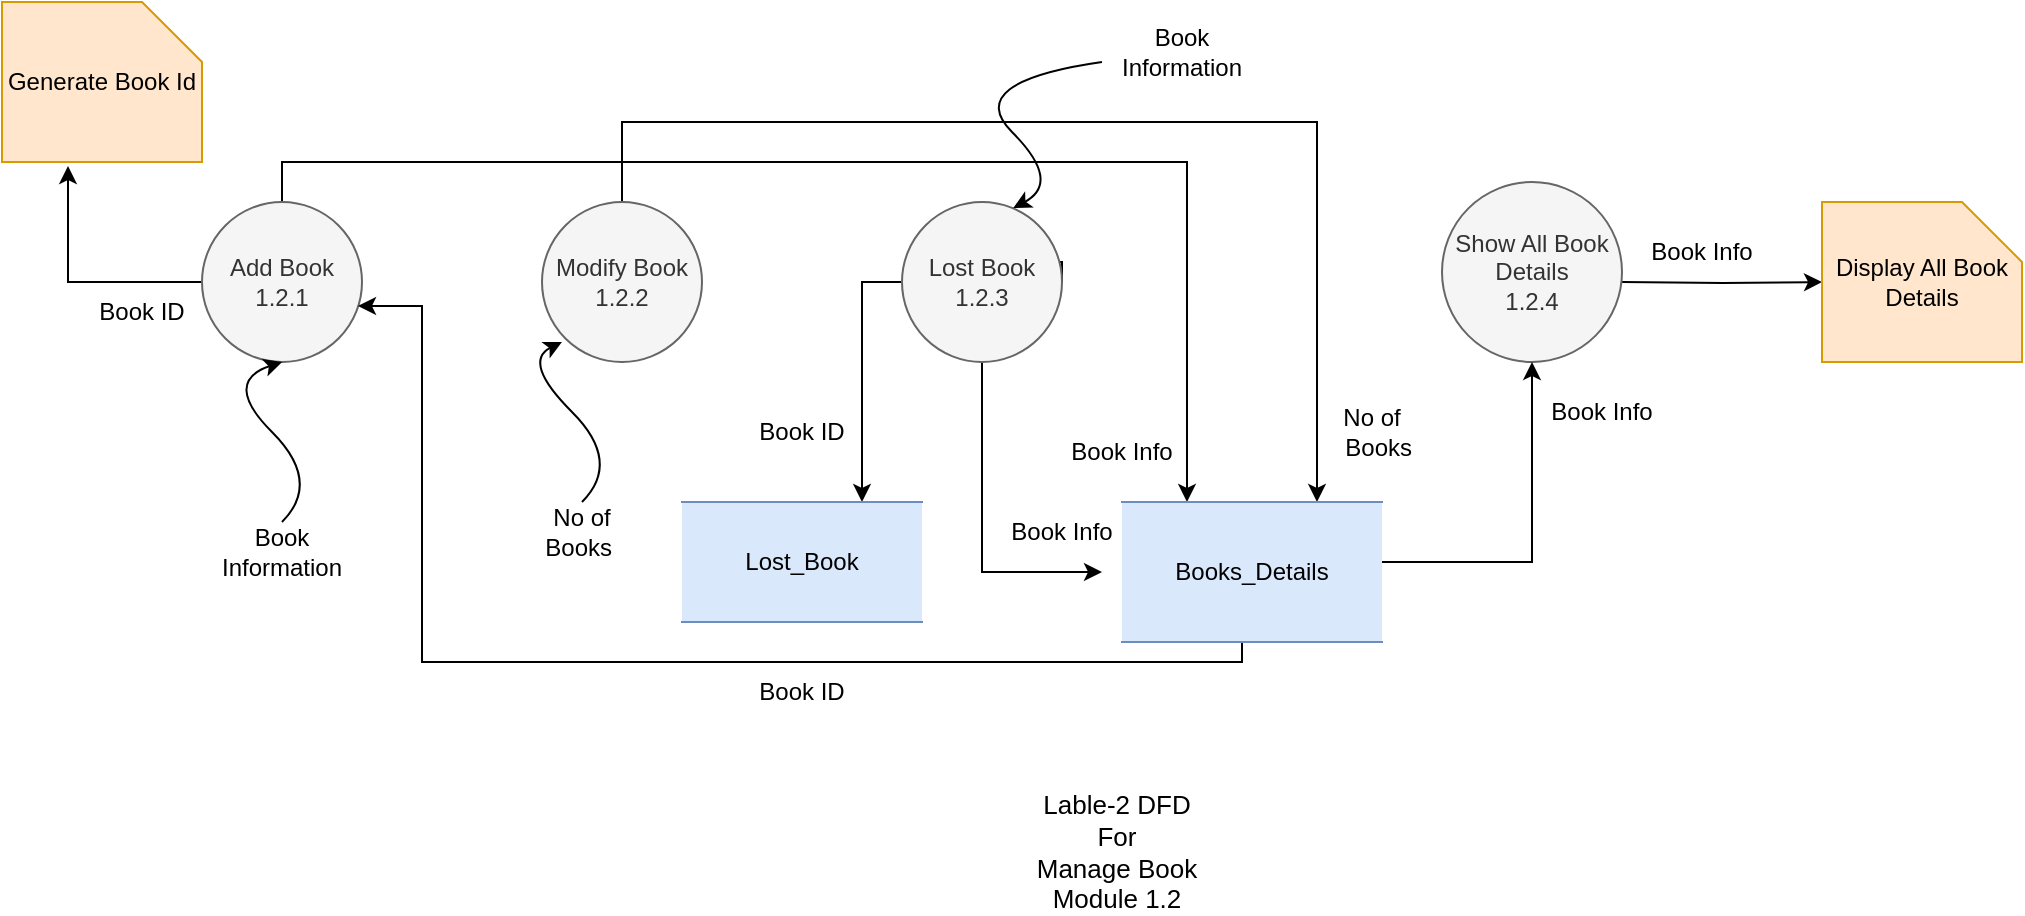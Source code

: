 <mxfile version="18.0.2" type="device"><diagram id="oVEt9_vb4N2F1-ON39On" name="Page-1"><mxGraphModel dx="1038" dy="481" grid="1" gridSize="10" guides="1" tooltips="1" connect="1" arrows="1" fold="1" page="1" pageScale="1" pageWidth="850" pageHeight="1100" math="0" shadow="0"><root><mxCell id="0"/><mxCell id="1" parent="0"/><mxCell id="uZkj0KrbFjsYJVQtOtx0-11" style="edgeStyle=orthogonalEdgeStyle;rounded=0;orthogonalLoop=1;jettySize=auto;html=1;exitX=0.5;exitY=0;exitDx=0;exitDy=0;entryX=0.25;entryY=0;entryDx=0;entryDy=0;" parent="1" source="uZkj0KrbFjsYJVQtOtx0-2" target="uZkj0KrbFjsYJVQtOtx0-7" edge="1"><mxGeometry relative="1" as="geometry"/></mxCell><mxCell id="uZkj0KrbFjsYJVQtOtx0-45" style="edgeStyle=orthogonalEdgeStyle;rounded=0;orthogonalLoop=1;jettySize=auto;html=1;exitX=0;exitY=0.5;exitDx=0;exitDy=0;entryX=1.025;entryY=0.67;entryDx=0;entryDy=0;entryPerimeter=0;" parent="1" source="uZkj0KrbFjsYJVQtOtx0-2" target="uZkj0KrbFjsYJVQtOtx0-44" edge="1"><mxGeometry relative="1" as="geometry"/></mxCell><mxCell id="uZkj0KrbFjsYJVQtOtx0-2" value="Add Book&lt;br&gt;1.2.1" style="ellipse;whiteSpace=wrap;html=1;aspect=fixed;fillColor=#f5f5f5;fontColor=#333333;strokeColor=#666666;" parent="1" vertex="1"><mxGeometry x="130" y="150" width="80" height="80" as="geometry"/></mxCell><mxCell id="uZkj0KrbFjsYJVQtOtx0-43" style="edgeStyle=orthogonalEdgeStyle;rounded=0;orthogonalLoop=1;jettySize=auto;html=1;exitX=0.5;exitY=0;exitDx=0;exitDy=0;entryX=0.75;entryY=0;entryDx=0;entryDy=0;" parent="1" source="uZkj0KrbFjsYJVQtOtx0-3" target="uZkj0KrbFjsYJVQtOtx0-7" edge="1"><mxGeometry relative="1" as="geometry"><mxPoint x="662" y="297" as="targetPoint"/><Array as="points"><mxPoint x="340" y="110"/><mxPoint x="688" y="110"/></Array></mxGeometry></mxCell><mxCell id="uZkj0KrbFjsYJVQtOtx0-3" value="Modify Book&lt;br&gt;1.2.2" style="ellipse;whiteSpace=wrap;html=1;aspect=fixed;fillColor=#f5f5f5;fontColor=#333333;strokeColor=#666666;" parent="1" vertex="1"><mxGeometry x="300" y="150" width="80" height="80" as="geometry"/></mxCell><mxCell id="uZkj0KrbFjsYJVQtOtx0-10" style="edgeStyle=orthogonalEdgeStyle;rounded=0;orthogonalLoop=1;jettySize=auto;html=1;exitX=0;exitY=0.5;exitDx=0;exitDy=0;entryX=0.75;entryY=0;entryDx=0;entryDy=0;" parent="1" source="uZkj0KrbFjsYJVQtOtx0-4" target="uZkj0KrbFjsYJVQtOtx0-6" edge="1"><mxGeometry relative="1" as="geometry"/></mxCell><mxCell id="uZkj0KrbFjsYJVQtOtx0-23" style="edgeStyle=orthogonalEdgeStyle;rounded=0;orthogonalLoop=1;jettySize=auto;html=1;exitX=1;exitY=0.5;exitDx=0;exitDy=0;" parent="1" source="uZkj0KrbFjsYJVQtOtx0-4" edge="1"><mxGeometry relative="1" as="geometry"><mxPoint x="580" y="335" as="targetPoint"/><Array as="points"><mxPoint x="520" y="180"/><mxPoint x="520" y="335"/></Array></mxGeometry></mxCell><mxCell id="uZkj0KrbFjsYJVQtOtx0-4" value="Lost Book&lt;br&gt;1.2.3" style="ellipse;whiteSpace=wrap;html=1;aspect=fixed;fillColor=#f5f5f5;fontColor=#333333;strokeColor=#666666;" parent="1" vertex="1"><mxGeometry x="480" y="150" width="80" height="80" as="geometry"/></mxCell><mxCell id="uZkj0KrbFjsYJVQtOtx0-12" style="edgeStyle=orthogonalEdgeStyle;rounded=0;orthogonalLoop=1;jettySize=auto;html=1;exitX=1;exitY=0.5;exitDx=0;exitDy=0;entryX=0.5;entryY=1;entryDx=0;entryDy=0;entryPerimeter=0;" parent="1" target="uZkj0KrbFjsYJVQtOtx0-9" edge="1"><mxGeometry relative="1" as="geometry"><mxPoint x="840" y="190" as="sourcePoint"/></mxGeometry></mxCell><mxCell id="uZkj0KrbFjsYJVQtOtx0-5" value="Show All Book Details&lt;br&gt;1.2.4" style="ellipse;whiteSpace=wrap;html=1;aspect=fixed;fillColor=#f5f5f5;fontColor=#333333;strokeColor=#666666;" parent="1" vertex="1"><mxGeometry x="750" y="140" width="90" height="90" as="geometry"/></mxCell><mxCell id="uZkj0KrbFjsYJVQtOtx0-6" value="Lost_Book" style="shape=partialRectangle;whiteSpace=wrap;html=1;left=0;right=0;fillColor=#dae8fc;strokeColor=#6c8ebf;" parent="1" vertex="1"><mxGeometry x="370" y="300" width="120" height="60" as="geometry"/></mxCell><mxCell id="uZkj0KrbFjsYJVQtOtx0-40" style="edgeStyle=orthogonalEdgeStyle;rounded=0;orthogonalLoop=1;jettySize=auto;html=1;exitX=0.75;exitY=0;exitDx=0;exitDy=0;entryX=0.5;entryY=1;entryDx=0;entryDy=0;" parent="1" source="uZkj0KrbFjsYJVQtOtx0-7" target="uZkj0KrbFjsYJVQtOtx0-5" edge="1"><mxGeometry relative="1" as="geometry"><Array as="points"><mxPoint x="680" y="330"/><mxPoint x="765" y="330"/></Array><mxPoint x="730" y="230" as="targetPoint"/></mxGeometry></mxCell><mxCell id="uZkj0KrbFjsYJVQtOtx0-46" style="edgeStyle=orthogonalEdgeStyle;rounded=0;orthogonalLoop=1;jettySize=auto;html=1;exitX=0.5;exitY=1;exitDx=0;exitDy=0;entryX=0.975;entryY=0.65;entryDx=0;entryDy=0;entryPerimeter=0;" parent="1" source="uZkj0KrbFjsYJVQtOtx0-7" target="uZkj0KrbFjsYJVQtOtx0-2" edge="1"><mxGeometry relative="1" as="geometry"><Array as="points"><mxPoint x="650" y="380"/><mxPoint x="240" y="380"/><mxPoint x="240" y="202"/></Array></mxGeometry></mxCell><mxCell id="uZkj0KrbFjsYJVQtOtx0-7" value="Books_Details" style="shape=partialRectangle;whiteSpace=wrap;html=1;left=0;right=0;fillColor=#dae8fc;strokeColor=#6c8ebf;" parent="1" vertex="1"><mxGeometry x="590" y="300" width="130" height="70" as="geometry"/></mxCell><mxCell id="uZkj0KrbFjsYJVQtOtx0-9" value="Display All Book Details" style="shape=card;whiteSpace=wrap;html=1;direction=south;fillColor=#ffe6cc;strokeColor=#d79b00;" parent="1" vertex="1"><mxGeometry x="940" y="150" width="100" height="80" as="geometry"/></mxCell><mxCell id="uZkj0KrbFjsYJVQtOtx0-26" value="Book Information" style="text;html=1;strokeColor=none;fillColor=none;align=center;verticalAlign=middle;whiteSpace=wrap;rounded=0;" parent="1" vertex="1"><mxGeometry x="140" y="310" width="60" height="30" as="geometry"/></mxCell><mxCell id="uZkj0KrbFjsYJVQtOtx0-28" value="" style="curved=1;endArrow=classic;html=1;rounded=0;entryX=0.5;entryY=1;entryDx=0;entryDy=0;exitX=0.5;exitY=0;exitDx=0;exitDy=0;" parent="1" source="uZkj0KrbFjsYJVQtOtx0-26" target="uZkj0KrbFjsYJVQtOtx0-2" edge="1"><mxGeometry width="50" height="50" relative="1" as="geometry"><mxPoint x="140" y="290" as="sourcePoint"/><mxPoint x="190" y="240" as="targetPoint"/><Array as="points"><mxPoint x="190" y="290"/><mxPoint x="140" y="240"/></Array></mxGeometry></mxCell><mxCell id="uZkj0KrbFjsYJVQtOtx0-29" value="Book Info" style="text;html=1;strokeColor=none;fillColor=none;align=center;verticalAlign=middle;whiteSpace=wrap;rounded=0;" parent="1" vertex="1"><mxGeometry x="560" y="260" width="60" height="30" as="geometry"/></mxCell><mxCell id="uZkj0KrbFjsYJVQtOtx0-30" value="" style="curved=1;endArrow=classic;html=1;rounded=0;exitX=0.5;exitY=0;exitDx=0;exitDy=0;" parent="1" edge="1"><mxGeometry width="50" height="50" relative="1" as="geometry"><mxPoint x="320" y="300" as="sourcePoint"/><mxPoint x="310" y="220" as="targetPoint"/><Array as="points"><mxPoint x="340" y="280"/><mxPoint x="290" y="230"/></Array></mxGeometry></mxCell><mxCell id="uZkj0KrbFjsYJVQtOtx0-32" value="No of Books&amp;nbsp;" style="text;html=1;strokeColor=none;fillColor=none;align=center;verticalAlign=middle;whiteSpace=wrap;rounded=0;" parent="1" vertex="1"><mxGeometry x="290" y="300" width="60" height="30" as="geometry"/></mxCell><mxCell id="uZkj0KrbFjsYJVQtOtx0-33" value="No of&amp;nbsp; &amp;nbsp; Books&amp;nbsp;" style="text;html=1;strokeColor=none;fillColor=none;align=center;verticalAlign=middle;whiteSpace=wrap;rounded=0;" parent="1" vertex="1"><mxGeometry x="690" y="250" width="60" height="30" as="geometry"/></mxCell><mxCell id="uZkj0KrbFjsYJVQtOtx0-36" value="Book ID" style="text;html=1;strokeColor=none;fillColor=none;align=center;verticalAlign=middle;whiteSpace=wrap;rounded=0;" parent="1" vertex="1"><mxGeometry x="400" y="250" width="60" height="30" as="geometry"/></mxCell><mxCell id="uZkj0KrbFjsYJVQtOtx0-38" value="Book Information" style="text;html=1;strokeColor=none;fillColor=none;align=center;verticalAlign=middle;whiteSpace=wrap;rounded=0;" parent="1" vertex="1"><mxGeometry x="590" y="60" width="60" height="30" as="geometry"/></mxCell><mxCell id="uZkj0KrbFjsYJVQtOtx0-39" value="Book Info" style="text;html=1;strokeColor=none;fillColor=none;align=center;verticalAlign=middle;whiteSpace=wrap;rounded=0;" parent="1" vertex="1"><mxGeometry x="530" y="300" width="60" height="30" as="geometry"/></mxCell><mxCell id="uZkj0KrbFjsYJVQtOtx0-41" value="Book Info" style="text;html=1;strokeColor=none;fillColor=none;align=center;verticalAlign=middle;whiteSpace=wrap;rounded=0;" parent="1" vertex="1"><mxGeometry x="850" y="160" width="60" height="30" as="geometry"/></mxCell><mxCell id="uZkj0KrbFjsYJVQtOtx0-42" value="Book Info" style="text;html=1;strokeColor=none;fillColor=none;align=center;verticalAlign=middle;whiteSpace=wrap;rounded=0;" parent="1" vertex="1"><mxGeometry x="800" y="240" width="60" height="30" as="geometry"/></mxCell><mxCell id="uZkj0KrbFjsYJVQtOtx0-44" value="Generate Book Id" style="shape=card;whiteSpace=wrap;html=1;direction=south;fillColor=#ffe6cc;strokeColor=#d79b00;" parent="1" vertex="1"><mxGeometry x="30" y="50" width="100" height="80" as="geometry"/></mxCell><mxCell id="uZkj0KrbFjsYJVQtOtx0-47" value="Book ID" style="text;html=1;strokeColor=none;fillColor=none;align=center;verticalAlign=middle;whiteSpace=wrap;rounded=0;" parent="1" vertex="1"><mxGeometry x="400" y="380" width="60" height="30" as="geometry"/></mxCell><mxCell id="uZkj0KrbFjsYJVQtOtx0-48" value="Book ID" style="text;html=1;strokeColor=none;fillColor=none;align=center;verticalAlign=middle;whiteSpace=wrap;rounded=0;" parent="1" vertex="1"><mxGeometry x="70" y="190" width="60" height="30" as="geometry"/></mxCell><mxCell id="_wwVpTvjn5_msCSNyDVB-3" value="" style="curved=1;endArrow=classic;html=1;rounded=0;entryX=0.695;entryY=0.038;entryDx=0;entryDy=0;entryPerimeter=0;" parent="1" target="uZkj0KrbFjsYJVQtOtx0-4" edge="1"><mxGeometry width="50" height="50" relative="1" as="geometry"><mxPoint x="580" y="80" as="sourcePoint"/><mxPoint x="510" y="140" as="targetPoint"/><Array as="points"><mxPoint x="510" y="90"/><mxPoint x="560" y="140"/></Array></mxGeometry></mxCell><mxCell id="_wwVpTvjn5_msCSNyDVB-6" value="&lt;font style=&quot;font-size: 13px&quot;&gt;Lable-2 DFD&lt;br&gt;For&lt;br&gt;Manage Book&lt;br&gt;Module 1.2&lt;/font&gt;" style="text;html=1;strokeColor=none;fillColor=none;align=center;verticalAlign=middle;whiteSpace=wrap;rounded=0;fontSize=11;" parent="1" vertex="1"><mxGeometry x="530" y="460" width="115" height="30" as="geometry"/></mxCell></root></mxGraphModel></diagram></mxfile>